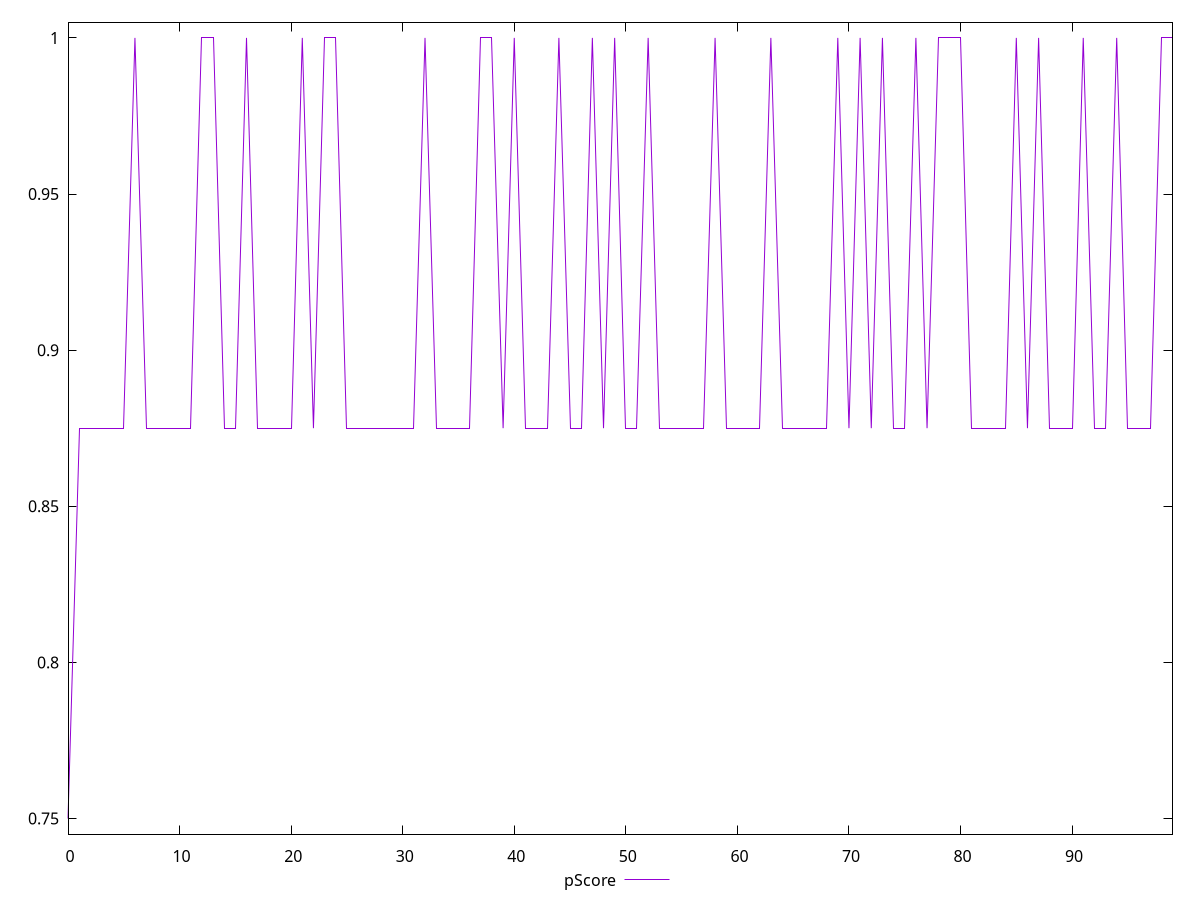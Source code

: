reset

$pScore <<EOF
0 0.75
1 0.875
2 0.875
3 0.875
4 0.875
5 0.875
6 1
7 0.875
8 0.875
9 0.875
10 0.875
11 0.875
12 1
13 1
14 0.875
15 0.875
16 1
17 0.875
18 0.875
19 0.875
20 0.875
21 1
22 0.875
23 1
24 1
25 0.875
26 0.875
27 0.875
28 0.875
29 0.875
30 0.875
31 0.875
32 1
33 0.875
34 0.875
35 0.875
36 0.875
37 1
38 1
39 0.875
40 1
41 0.875
42 0.875
43 0.875
44 1
45 0.875
46 0.875
47 1
48 0.875
49 1
50 0.875
51 0.875
52 1
53 0.875
54 0.875
55 0.875
56 0.875
57 0.875
58 1
59 0.875
60 0.875
61 0.875
62 0.875
63 1
64 0.875
65 0.875
66 0.875
67 0.875
68 0.875
69 1
70 0.875
71 1
72 0.875
73 1
74 0.875
75 0.875
76 1
77 0.875
78 1
79 1
80 1
81 0.875
82 0.875
83 0.875
84 0.875
85 1
86 0.875
87 1
88 0.875
89 0.875
90 0.875
91 1
92 0.875
93 0.875
94 1
95 0.875
96 0.875
97 0.875
98 1
99 1
EOF

set key outside below
set xrange [0:99]
set yrange [0.745:1.005]
set trange [0.745:1.005]
set terminal svg size 640, 500 enhanced background rgb 'white'
set output "reports/report_00031_2021-02-24T23-18-18.084Z/unminified-javascript/samples/astro/pScore/values.svg"

plot $pScore title "pScore" with line

reset
